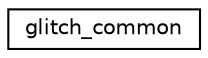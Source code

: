 digraph "Graphical Class Hierarchy"
{
  edge [fontname="Helvetica",fontsize="10",labelfontname="Helvetica",labelfontsize="10"];
  node [fontname="Helvetica",fontsize="10",shape=record];
  rankdir="LR";
  Node0 [label="glitch_common",height=0.2,width=0.4,color="black", fillcolor="white", style="filled",URL="$classglitch__common.html"];
}
